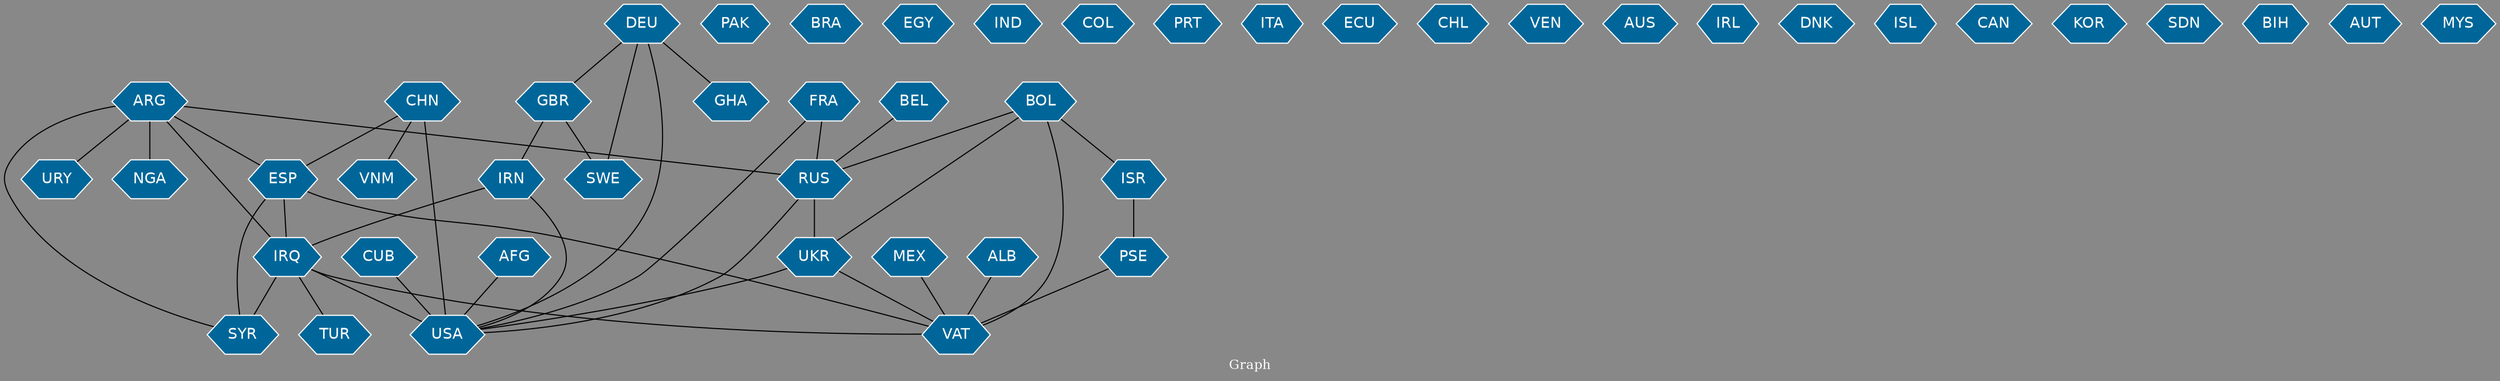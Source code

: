 // Countries together in item graph
graph {
	graph [bgcolor="#888888" fontcolor=white fontsize=12 label="Graph" outputorder=edgesfirst overlap=prism]
	node [color=white fillcolor="#006699" fontcolor=white fontname=Helvetica shape=hexagon style=filled]
	edge [arrowhead=open color=black fontcolor=white fontname=Courier fontsize=12]
		URY [label=URY]
		CHN [label=CHN]
		ESP [label=ESP]
		UKR [label=UKR]
		VAT [label=VAT]
		IRQ [label=IRQ]
		TUR [label=TUR]
		VNM [label=VNM]
		RUS [label=RUS]
		BEL [label=BEL]
		SWE [label=SWE]
		GBR [label=GBR]
		DEU [label=DEU]
		USA [label=USA]
		BOL [label=BOL]
		PAK [label=PAK]
		NGA [label=NGA]
		IRN [label=IRN]
		BRA [label=BRA]
		EGY [label=EGY]
		IND [label=IND]
		COL [label=COL]
		ARG [label=ARG]
		AFG [label=AFG]
		PRT [label=PRT]
		SYR [label=SYR]
		ITA [label=ITA]
		PSE [label=PSE]
		ECU [label=ECU]
		MEX [label=MEX]
		CHL [label=CHL]
		CUB [label=CUB]
		VEN [label=VEN]
		AUS [label=AUS]
		ISR [label=ISR]
		FRA [label=FRA]
		IRL [label=IRL]
		DNK [label=DNK]
		ISL [label=ISL]
		GHA [label=GHA]
		ALB [label=ALB]
		CAN [label=CAN]
		KOR [label=KOR]
		SDN [label=SDN]
		BIH [label=BIH]
		AUT [label=AUT]
		MYS [label=MYS]
			FRA -- USA [weight=1]
			GBR -- IRN [weight=1]
			ISR -- PSE [weight=2]
			ESP -- SYR [weight=1]
			CHN -- USA [weight=2]
			UKR -- VAT [weight=1]
			IRN -- IRQ [weight=3]
			ALB -- VAT [weight=1]
			IRQ -- USA [weight=10]
			DEU -- GHA [weight=1]
			DEU -- SWE [weight=1]
			GBR -- SWE [weight=1]
			ARG -- SYR [weight=1]
			BOL -- ISR [weight=1]
			DEU -- GBR [weight=1]
			ARG -- ESP [weight=1]
			AFG -- USA [weight=1]
			ARG -- RUS [weight=1]
			BOL -- UKR [weight=3]
			ARG -- NGA [weight=1]
			PSE -- VAT [weight=1]
			RUS -- USA [weight=2]
			UKR -- USA [weight=3]
			RUS -- UKR [weight=10]
			BEL -- RUS [weight=1]
			IRQ -- SYR [weight=3]
			FRA -- RUS [weight=1]
			IRN -- USA [weight=3]
			CUB -- USA [weight=1]
			ARG -- IRQ [weight=1]
			ESP -- IRQ [weight=1]
			DEU -- USA [weight=1]
			CHN -- VNM [weight=1]
			BOL -- RUS [weight=2]
			MEX -- VAT [weight=1]
			ARG -- URY [weight=2]
			CHN -- ESP [weight=1]
			BOL -- VAT [weight=4]
			IRQ -- TUR [weight=1]
			ESP -- VAT [weight=2]
			IRQ -- VAT [weight=2]
}